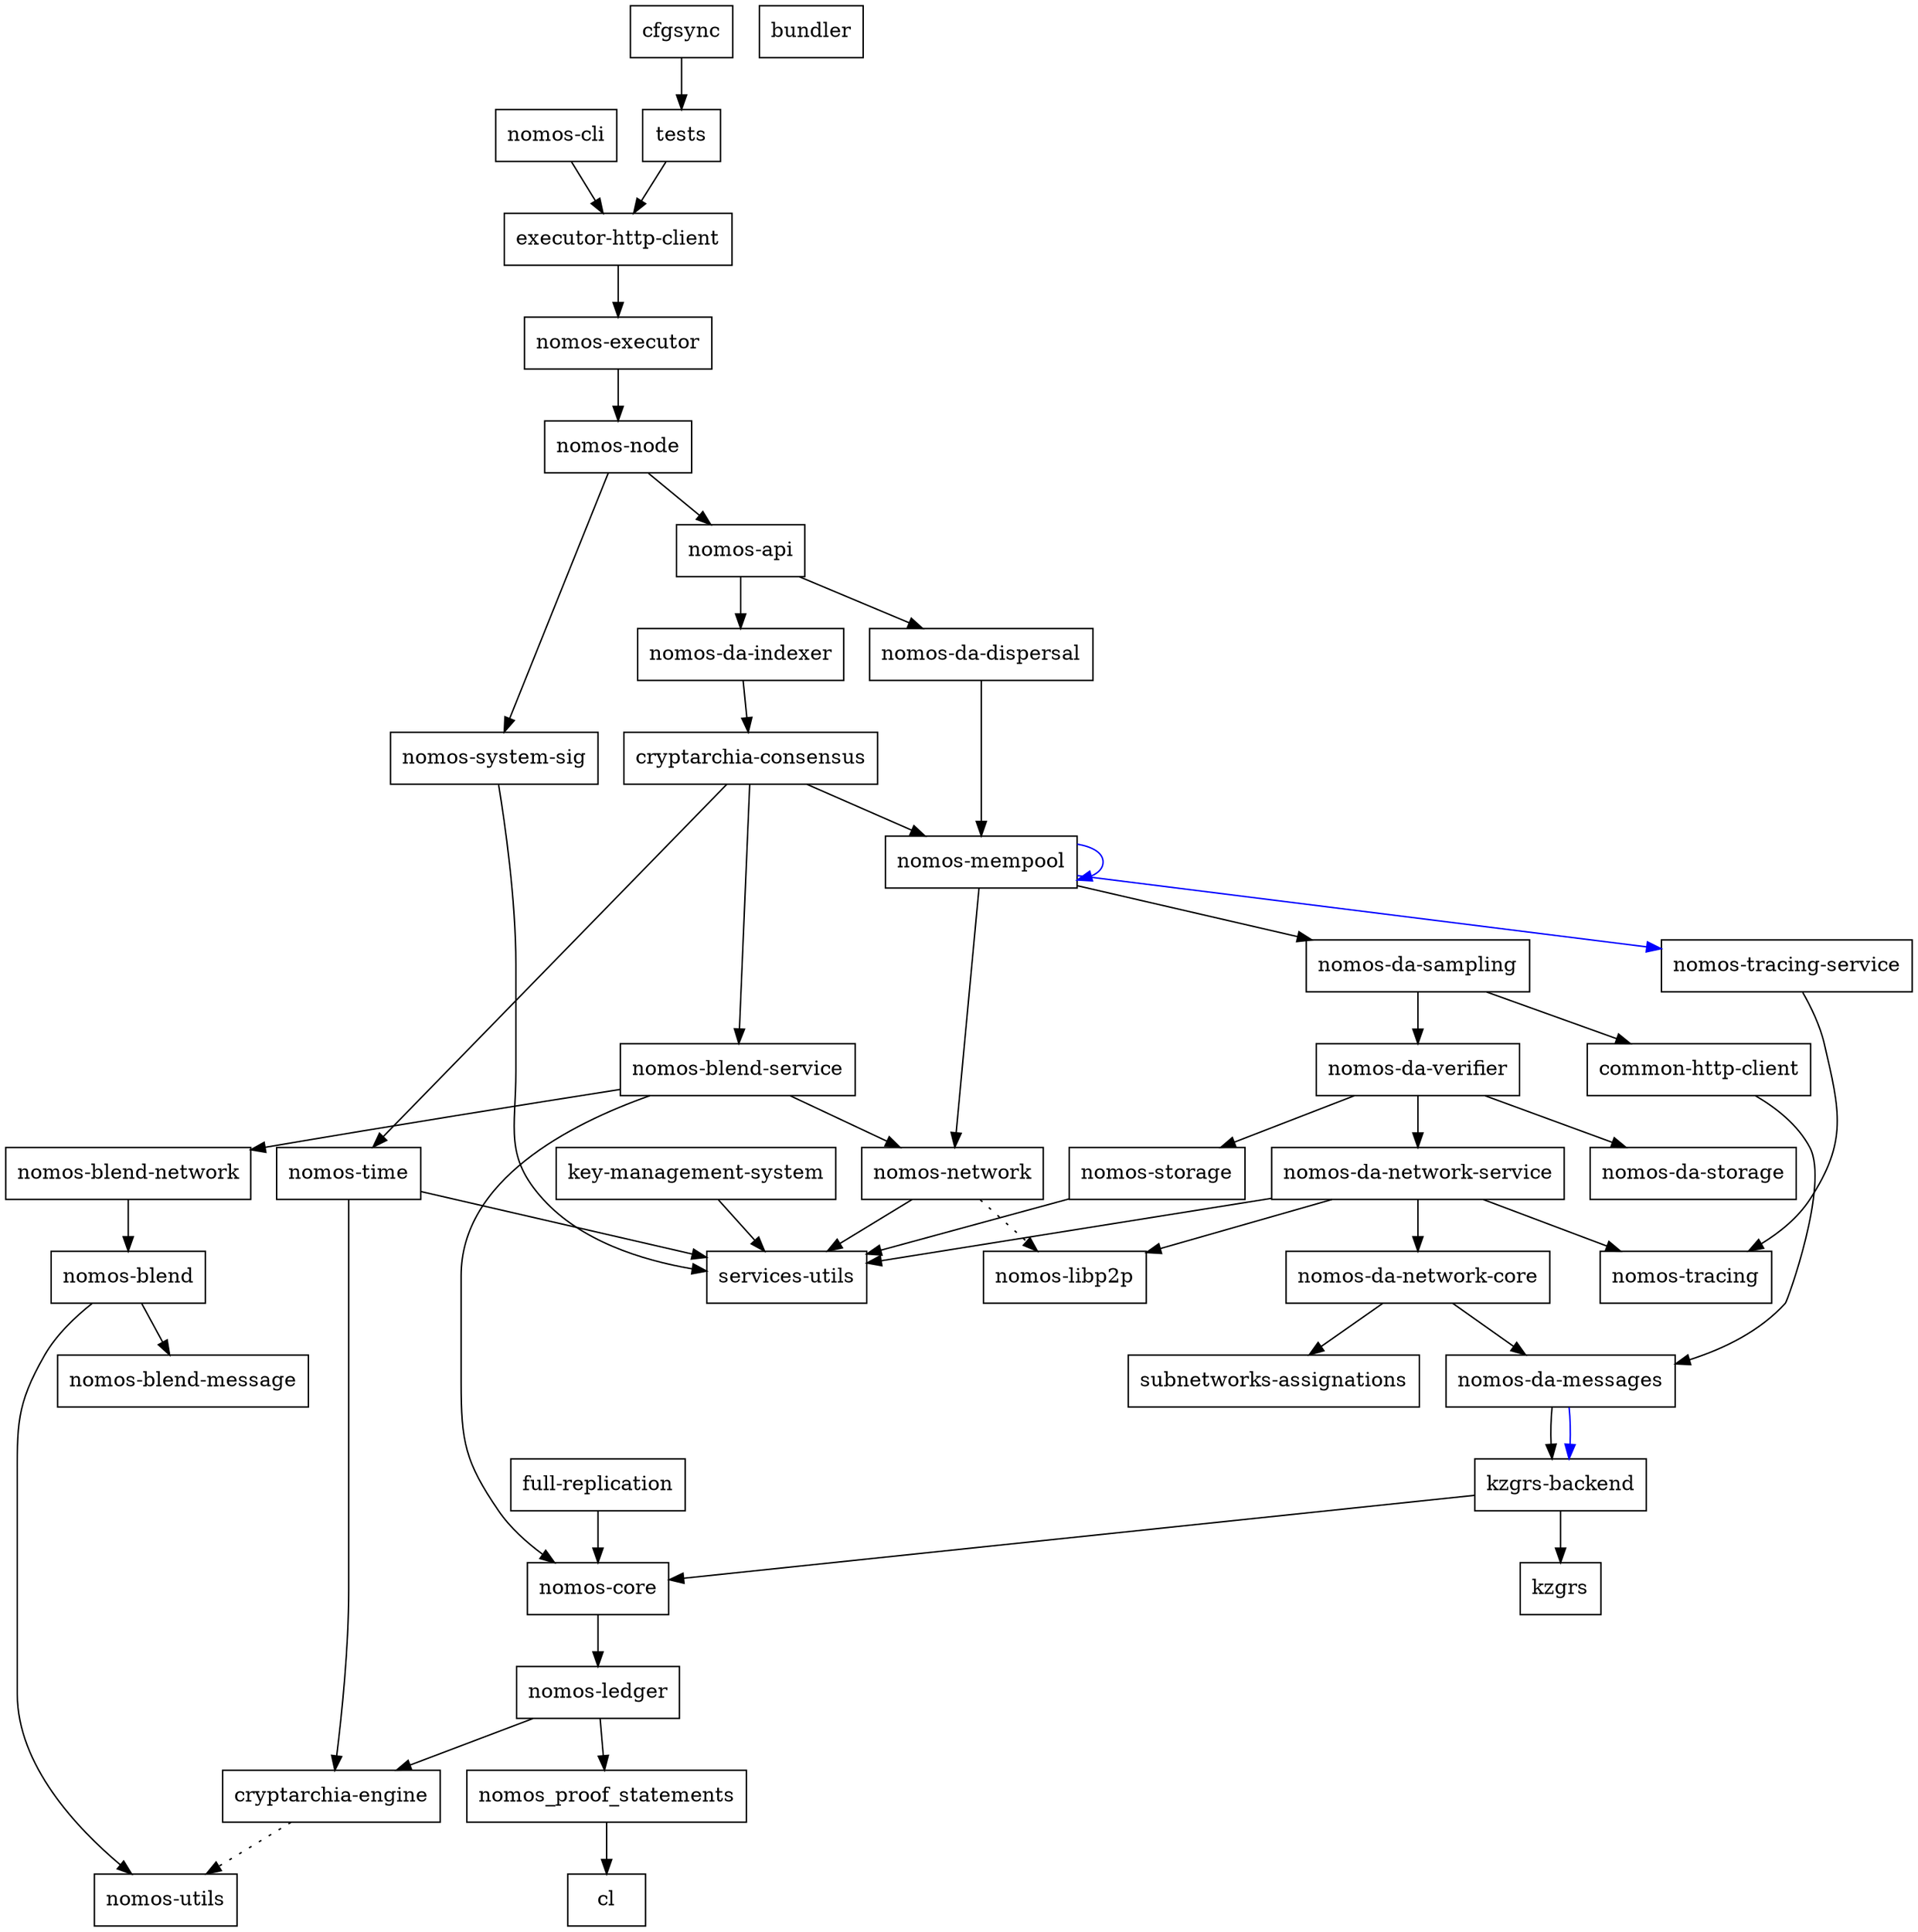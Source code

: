 digraph {
    0 [ label = "common-http-client" shape = box]
    1 [ label = "nomos-core" shape = box]
    2 [ label = "cl" shape = box]
    3 [ label = "cryptarchia-engine" shape = box]
    4 [ label = "nomos-utils" shape = box]
    5 [ label = "nomos-ledger" shape = box]
    6 [ label = "nomos_proof_statements" shape = box]
    7 [ label = "nomos-da-messages" shape = box]
    8 [ label = "kzgrs-backend" shape = box]
    9 [ label = "kzgrs" shape = box]
    10 [ label = "executor-http-client" shape = box]
    11 [ label = "nomos-executor" shape = box]
    12 [ label = "nomos-api" shape = box]
    13 [ label = "cryptarchia-consensus" shape = box]
    14 [ label = "nomos-blend-service" shape = box]
    15 [ label = "nomos-blend" shape = box]
    16 [ label = "nomos-blend-message" shape = box]
    17 [ label = "nomos-blend-network" shape = box]
    18 [ label = "nomos-libp2p" shape = box]
    19 [ label = "nomos-network" shape = box]
    20 [ label = "services-utils" shape = box]
    21 [ label = "nomos-da-sampling" shape = box]
    22 [ label = "nomos-da-network-core" shape = box]
    23 [ label = "subnetworks-assignations" shape = box]
    24 [ label = "nomos-da-network-service" shape = box]
    25 [ label = "nomos-tracing" shape = box]
    26 [ label = "nomos-da-storage" shape = box]
    27 [ label = "nomos-da-verifier" shape = box]
    28 [ label = "nomos-storage" shape = box]
    29 [ label = "nomos-mempool" shape = box]
    30 [ label = "nomos-tracing-service" shape = box]
    31 [ label = "nomos-time" shape = box]
    32 [ label = "nomos-da-dispersal" shape = box]
    33 [ label = "nomos-da-indexer" shape = box]
    34 [ label = "nomos-node" shape = box]
    35 [ label = "nomos-system-sig" shape = box]
    36 [ label = "bundler" shape = box]
    37 [ label = "nomos-cli" shape = box]
    38 [ label = "full-replication" shape = box]
    39 [ label = "key-management-system" shape = box]
    40 [ label = "cfgsync" shape = box]
    41 [ label = "tests" shape = box]
    0 -> 7 [ ]
    1 -> 5 [ ]
    3 -> 4 [ style = dotted]
    5 -> 3 [ ]
    5 -> 6 [ ]
    6 -> 2 [ ]
    7 -> 8 [ ]
    7 -> 8 [ color = blue]
    8 -> 9 [ ]
    8 -> 1 [ ]
    10 -> 11 [ ]
    11 -> 34 [ ]
    12 -> 32 [ ]
    12 -> 33 [ ]
    13 -> 14 [ ]
    13 -> 29 [ ]
    13 -> 31 [ ]
    14 -> 17 [ ]
    14 -> 1 [ ]
    14 -> 19 [ ]
    15 -> 16 [ ]
    15 -> 4 [ ]
    17 -> 15 [ ]
    19 -> 18 [ style = dotted]
    19 -> 20 [ ]
    21 -> 0 [ ]
    21 -> 27 [ ]
    22 -> 7 [ ]
    22 -> 23 [ ]
    24 -> 22 [ ]
    24 -> 18 [ ]
    24 -> 25 [ ]
    24 -> 20 [ ]
    27 -> 24 [ ]
    27 -> 26 [ ]
    27 -> 28 [ ]
    28 -> 20 [ ]
    29 -> 21 [ ]
    29 -> 29 [ color = blue]
    29 -> 19 [ ]
    29 -> 30 [ color = blue]
    30 -> 25 [ ]
    31 -> 3 [ ]
    31 -> 20 [ ]
    32 -> 29 [ ]
    33 -> 13 [ ]
    34 -> 12 [ ]
    34 -> 35 [ ]
    35 -> 20 [ ]
    37 -> 10 [ ]
    38 -> 1 [ ]
    39 -> 20 [ ]
    40 -> 41 [ ]
    41 -> 10 [ ]
}

